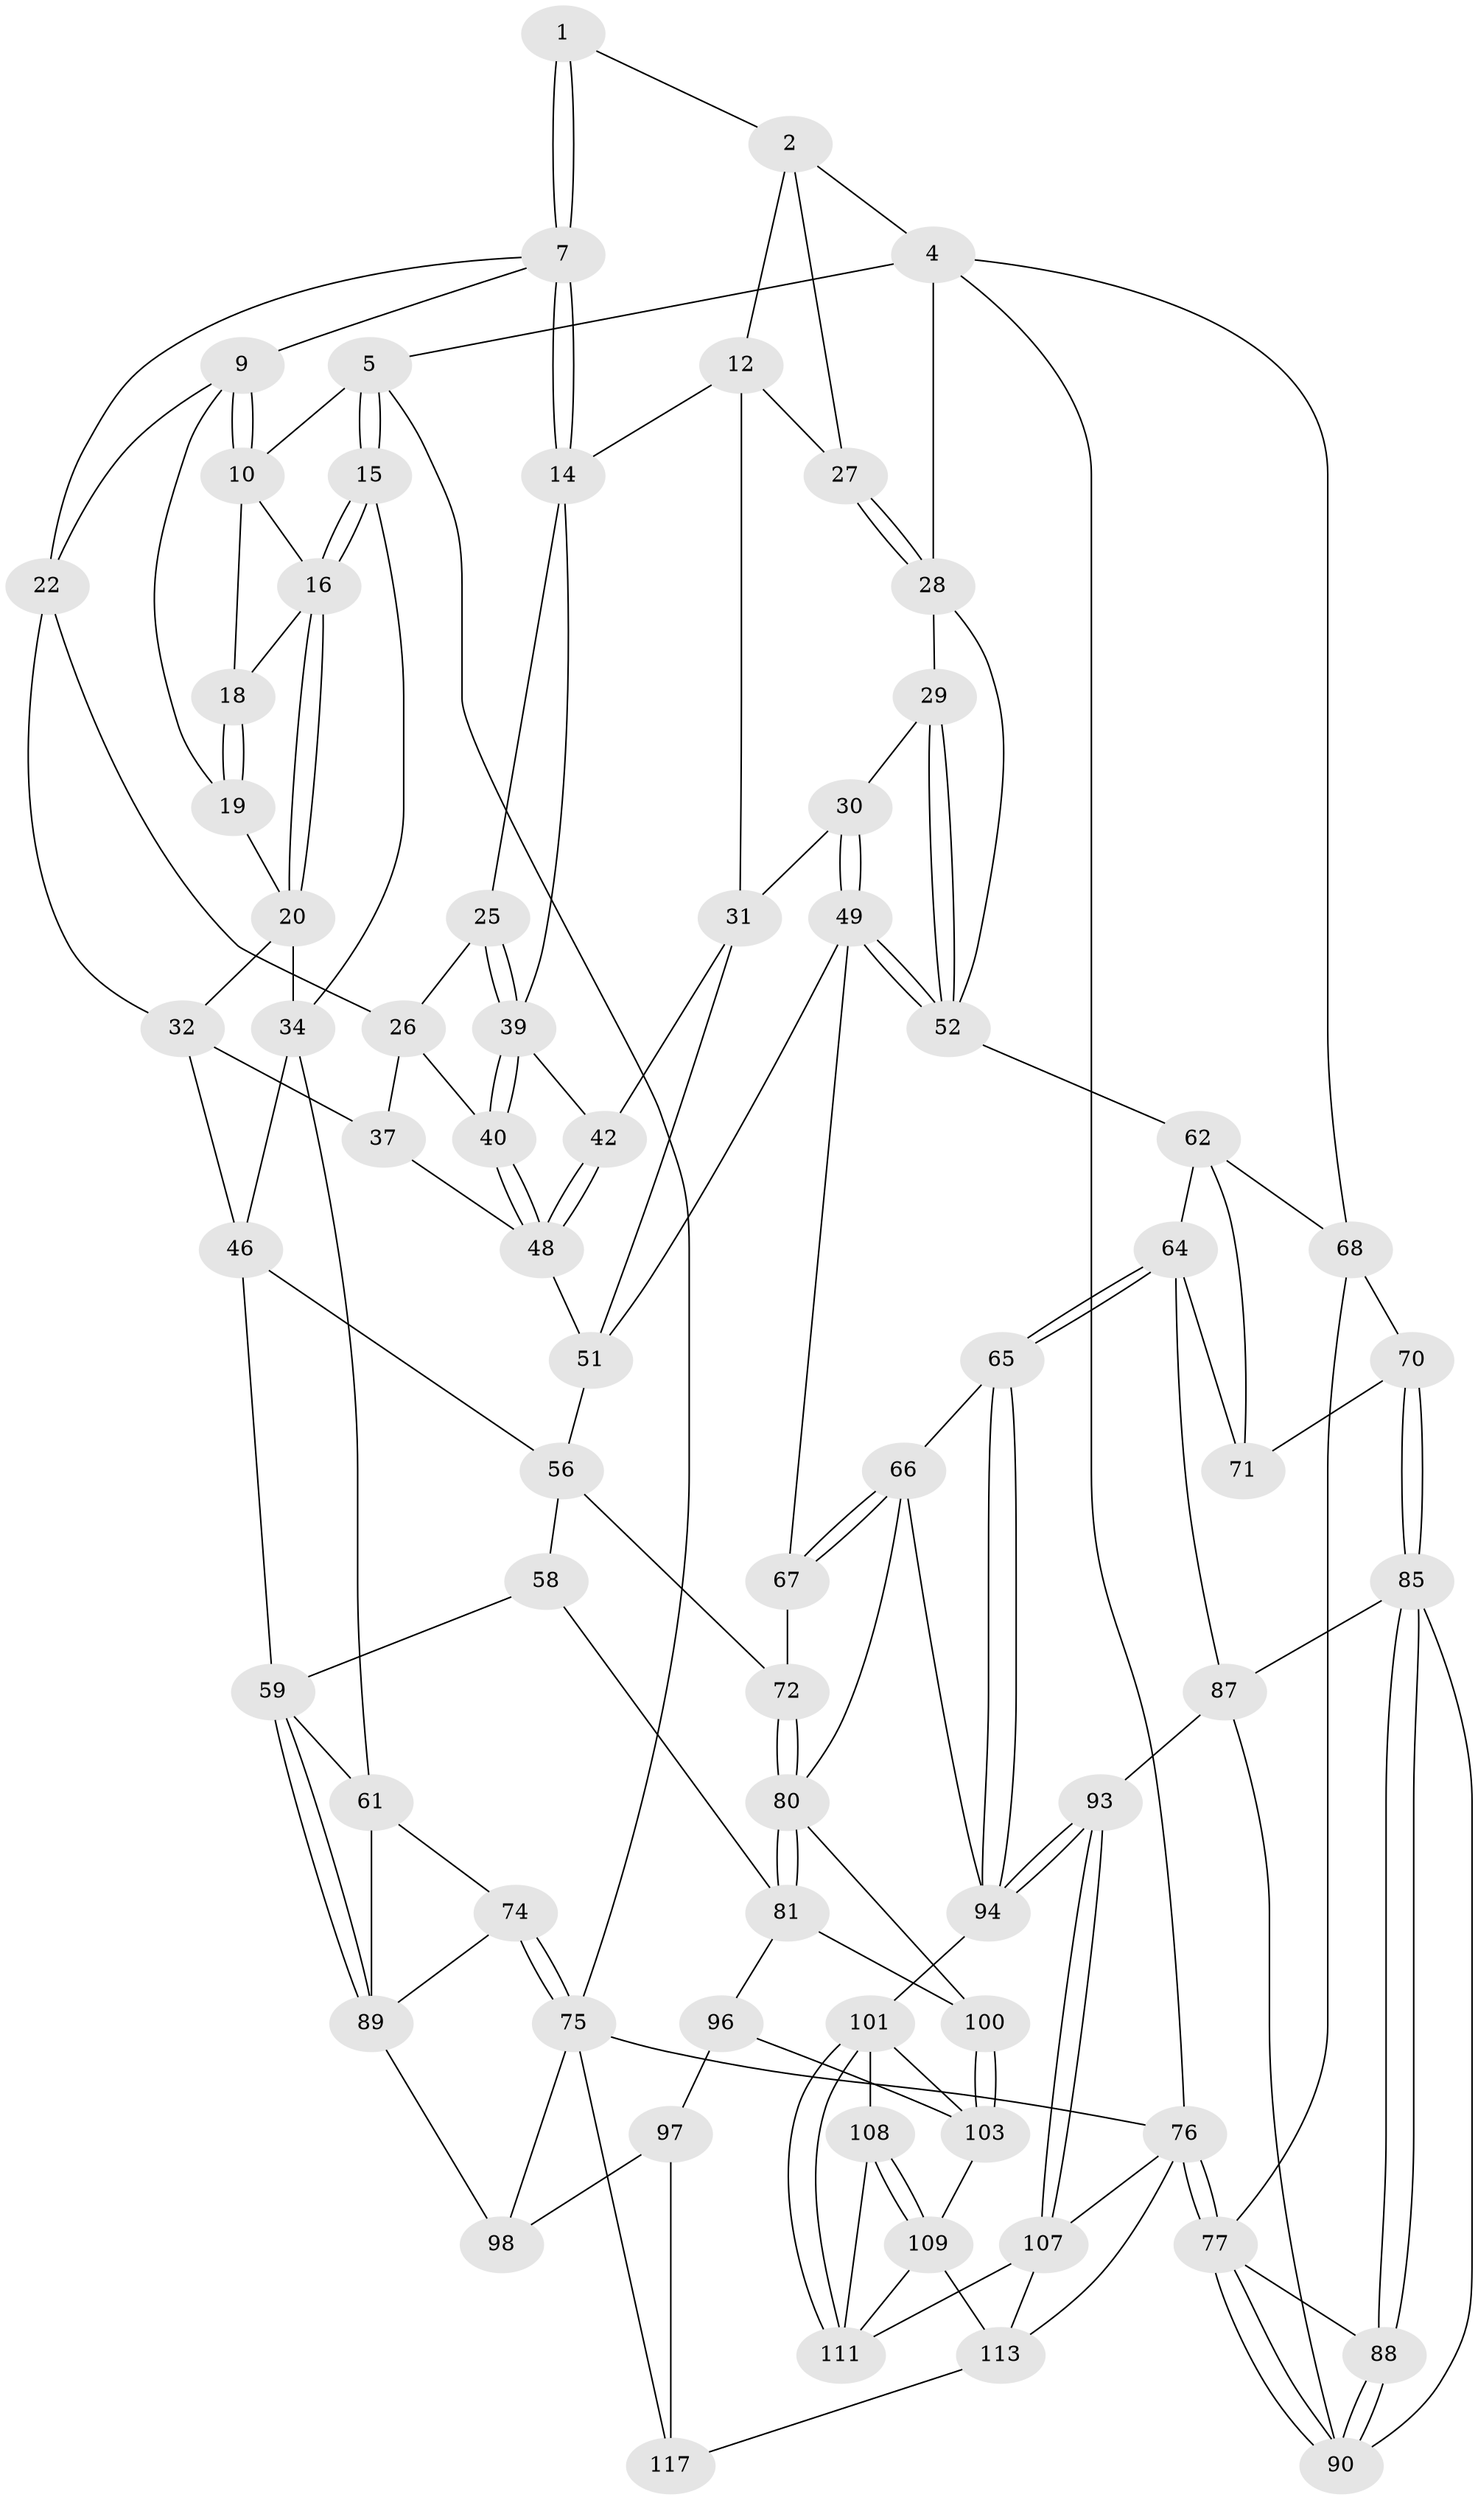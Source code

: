 // Generated by graph-tools (version 1.1) at 2025/24/03/03/25 07:24:36]
// undirected, 71 vertices, 162 edges
graph export_dot {
graph [start="1"]
  node [color=gray90,style=filled];
  1 [pos="+0.5838426329385404+0"];
  2 [pos="+0.606106026220113+0",super="+3"];
  4 [pos="+1+0",super="+44"];
  5 [pos="+0+0",super="+6"];
  7 [pos="+0.5313647668610996+0.21138213803169284",super="+8"];
  9 [pos="+0.2806018186759916+0.05500654400600203",super="+21"];
  10 [pos="+0.2763335913342958+0.00030640751302140706",super="+11"];
  12 [pos="+0.7352862480349913+0.20047819702978112",super="+13"];
  14 [pos="+0.5352280554500853+0.23061636750618053",super="+24"];
  15 [pos="+0+0.05733189169122618"];
  16 [pos="+0+0.10955491784045032",super="+17"];
  18 [pos="+0.10686368176419363+0.16665385413743405"];
  19 [pos="+0.1334187433956564+0.233480953028046"];
  20 [pos="+0.021511276092766984+0.20928690036594855",super="+33"];
  22 [pos="+0.3103982521668367+0.1792742324699521",super="+23"];
  25 [pos="+0.3727586683185111+0.2893405924590904"];
  26 [pos="+0.3435831587969207+0.2790739820303778",super="+36"];
  27 [pos="+0.8384519488057022+0.16269808087358908"];
  28 [pos="+0.8939070130782766+0.35570200583369027",super="+45"];
  29 [pos="+0.7767056115540755+0.3511268197817197"];
  30 [pos="+0.7749490924647318+0.3507452412402371"];
  31 [pos="+0.7420386856123135+0.3221756825813013",super="+41"];
  32 [pos="+0.1545050111402414+0.30708817645926684",super="+38"];
  34 [pos="+0+0.4000792787968184",super="+35"];
  37 [pos="+0.17099829496164576+0.3756786957447048"];
  39 [pos="+0.383745811804262+0.40963645607088306",super="+43"];
  40 [pos="+0.3733849754099204+0.4375124682401045"];
  42 [pos="+0.5485080227521572+0.4081240153766986"];
  46 [pos="+0.13799230395371695+0.4159020749542368",super="+47"];
  48 [pos="+0.3894575434890127+0.4968677660186211",super="+54"];
  49 [pos="+0.6552487648097324+0.5386981452460876",super="+50"];
  51 [pos="+0.6058085477324099+0.4982893895441551",super="+55"];
  52 [pos="+0.7947252466181622+0.5413384498888038",super="+53"];
  56 [pos="+0.3680547648034952+0.5859351724990539",super="+57"];
  58 [pos="+0.255714532750484+0.6761186444944672"];
  59 [pos="+0.10674560877864223+0.6425603478293955",super="+60"];
  61 [pos="+0+0.6657713625401973",super="+73"];
  62 [pos="+0.8333515907922099+0.5797773134272927",super="+63"];
  64 [pos="+0.7128836218739102+0.6958644102912761",super="+79"];
  65 [pos="+0.6831217427057205+0.6983284446296298"];
  66 [pos="+0.654404169087172+0.6634817449166055",super="+83"];
  67 [pos="+0.6317330186368787+0.6060720406081616"];
  68 [pos="+1+0.5501243798496112",super="+69"];
  70 [pos="+0.8824163063337401+0.7018073374002378"];
  71 [pos="+0.8448822112144144+0.685333021777632"];
  72 [pos="+0.44282018055120964+0.6359602568329663"];
  74 [pos="+0+0.9760748387510428"];
  75 [pos="+0+1",super="+118"];
  76 [pos="+1+1",super="+106"];
  77 [pos="+1+1",super="+78"];
  80 [pos="+0.4532422933224766+0.6785131048571252",super="+84"];
  81 [pos="+0.4048969128320624+0.7771201460451279",super="+82"];
  85 [pos="+0.8883382427694891+0.7157753814100593",super="+86"];
  87 [pos="+0.8115193106541291+0.7539194529449412",super="+92"];
  88 [pos="+0.9213307817307554+0.7389774921441626"];
  89 [pos="+0.007398609093103096+0.6931235689593038",super="+99"];
  90 [pos="+0.9435907180827322+0.8506237940657307",super="+91"];
  93 [pos="+0.7364946763951059+0.8730559125370136"];
  94 [pos="+0.6769767366535083+0.7826938525257742",super="+95"];
  96 [pos="+0.2733833488792475+0.8237813926439699",super="+105"];
  97 [pos="+0.21549095758753872+0.8611095803483482",super="+115"];
  98 [pos="+0.14625800238194783+0.9005540099058096"];
  100 [pos="+0.4434089820788649+0.7997687902757448"];
  101 [pos="+0.5508910670806586+0.8509947720885576",super="+102"];
  103 [pos="+0.4467935510385309+0.8196011757803368",super="+104"];
  107 [pos="+0.724542086315304+0.9787610440956804",super="+110"];
  108 [pos="+0.470611278236453+0.8879648531389817"];
  109 [pos="+0.4101636108045493+0.9230839492896934",super="+114"];
  111 [pos="+0.5542471122421369+0.861351243105556",super="+112"];
  113 [pos="+0.5189622788321873+1",super="+116"];
  117 [pos="+0.23664403415588514+1"];
  1 -- 2;
  1 -- 7;
  1 -- 7;
  2 -- 12;
  2 -- 27;
  2 -- 4;
  4 -- 5;
  4 -- 76;
  4 -- 28;
  4 -- 68;
  5 -- 15;
  5 -- 15;
  5 -- 75;
  5 -- 10;
  7 -- 14;
  7 -- 14;
  7 -- 9;
  7 -- 22;
  9 -- 10;
  9 -- 10;
  9 -- 19;
  9 -- 22;
  10 -- 18;
  10 -- 16;
  12 -- 27;
  12 -- 14;
  12 -- 31;
  14 -- 25;
  14 -- 39;
  15 -- 16;
  15 -- 16;
  15 -- 34;
  16 -- 20;
  16 -- 20;
  16 -- 18;
  18 -- 19;
  18 -- 19;
  19 -- 20;
  20 -- 32;
  20 -- 34;
  22 -- 26;
  22 -- 32;
  25 -- 26;
  25 -- 39;
  25 -- 39;
  26 -- 40;
  26 -- 37;
  27 -- 28;
  27 -- 28;
  28 -- 29;
  28 -- 52;
  29 -- 30;
  29 -- 52;
  29 -- 52;
  30 -- 31;
  30 -- 49;
  30 -- 49;
  31 -- 42;
  31 -- 51;
  32 -- 37;
  32 -- 46;
  34 -- 46;
  34 -- 61;
  37 -- 48;
  39 -- 40;
  39 -- 40;
  39 -- 42;
  40 -- 48;
  40 -- 48;
  42 -- 48;
  42 -- 48;
  46 -- 56;
  46 -- 59;
  48 -- 51;
  49 -- 52;
  49 -- 52;
  49 -- 67;
  49 -- 51;
  51 -- 56;
  52 -- 62;
  56 -- 72;
  56 -- 58;
  58 -- 59;
  58 -- 81;
  59 -- 89;
  59 -- 89;
  59 -- 61;
  61 -- 89;
  61 -- 74;
  62 -- 68;
  62 -- 64;
  62 -- 71;
  64 -- 65;
  64 -- 65;
  64 -- 87;
  64 -- 71;
  65 -- 66;
  65 -- 94;
  65 -- 94;
  66 -- 67;
  66 -- 67;
  66 -- 94;
  66 -- 80;
  67 -- 72;
  68 -- 70;
  68 -- 77;
  70 -- 71;
  70 -- 85;
  70 -- 85;
  72 -- 80;
  72 -- 80;
  74 -- 75;
  74 -- 75;
  74 -- 89;
  75 -- 76;
  75 -- 98;
  75 -- 117;
  76 -- 77;
  76 -- 77;
  76 -- 113;
  76 -- 107;
  77 -- 90;
  77 -- 90;
  77 -- 88;
  80 -- 81;
  80 -- 81;
  80 -- 100;
  81 -- 100;
  81 -- 96;
  85 -- 88;
  85 -- 88;
  85 -- 90;
  85 -- 87;
  87 -- 93;
  87 -- 90;
  88 -- 90;
  88 -- 90;
  89 -- 98;
  93 -- 94;
  93 -- 94;
  93 -- 107;
  93 -- 107;
  94 -- 101;
  96 -- 97 [weight=2];
  96 -- 103;
  97 -- 98;
  97 -- 117;
  100 -- 103;
  100 -- 103;
  101 -- 111;
  101 -- 111;
  101 -- 108;
  101 -- 103;
  103 -- 109;
  107 -- 113;
  107 -- 111;
  108 -- 109;
  108 -- 109;
  108 -- 111;
  109 -- 113;
  109 -- 111;
  113 -- 117;
}
